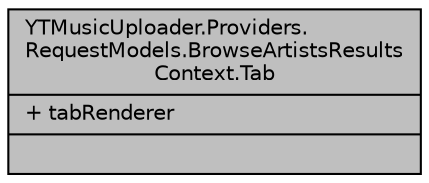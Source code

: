 digraph "YTMusicUploader.Providers.RequestModels.BrowseArtistsResultsContext.Tab"
{
 // LATEX_PDF_SIZE
  edge [fontname="Helvetica",fontsize="10",labelfontname="Helvetica",labelfontsize="10"];
  node [fontname="Helvetica",fontsize="10",shape=record];
  Node1 [label="{YTMusicUploader.Providers.\lRequestModels.BrowseArtistsResults\lContext.Tab\n|+ tabRenderer\l|}",height=0.2,width=0.4,color="black", fillcolor="grey75", style="filled", fontcolor="black",tooltip=" "];
}
